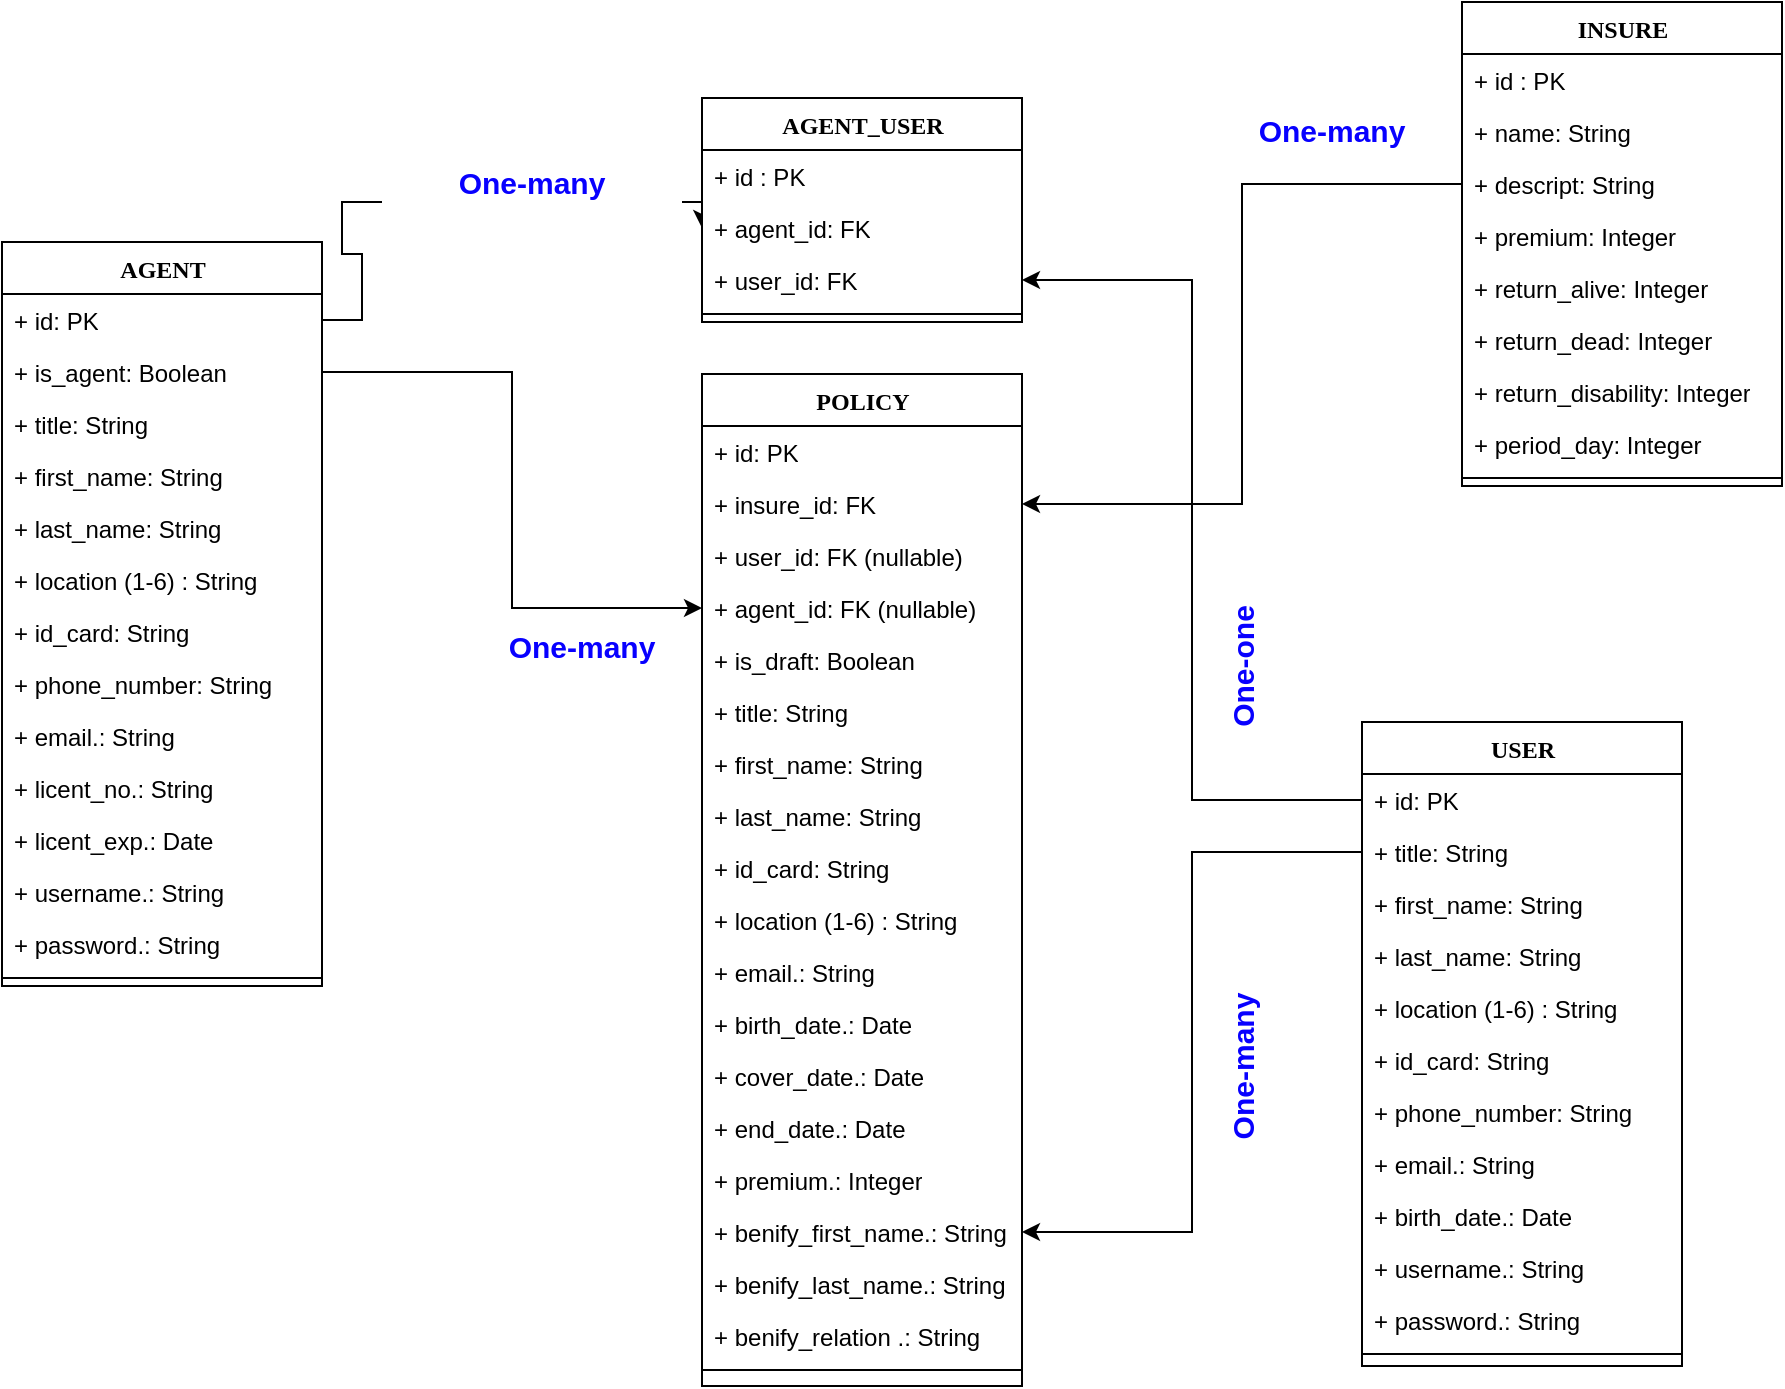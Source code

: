 <mxfile version="20.5.3" type="github">
  <diagram name="Page-1" id="9f46799a-70d6-7492-0946-bef42562c5a5">
    <mxGraphModel dx="1292" dy="720" grid="1" gridSize="10" guides="1" tooltips="1" connect="1" arrows="1" fold="1" page="1" pageScale="1" pageWidth="1100" pageHeight="850" background="none" math="0" shadow="0">
      <root>
        <mxCell id="0" />
        <mxCell id="1" parent="0" />
        <mxCell id="Q3hhoVopSCbzSPAqUIEd-58" style="edgeStyle=orthogonalEdgeStyle;rounded=0;orthogonalLoop=1;jettySize=auto;html=1;entryX=0;entryY=0.5;entryDx=0;entryDy=0;exitX=1;exitY=0.5;exitDx=0;exitDy=0;startArrow=none;" edge="1" parent="1" source="Q3hhoVopSCbzSPAqUIEd-68" target="Q3hhoVopSCbzSPAqUIEd-50">
          <mxGeometry relative="1" as="geometry" />
        </mxCell>
        <mxCell id="78961159f06e98e8-17" value="AGENT" style="swimlane;html=1;fontStyle=1;align=center;verticalAlign=top;childLayout=stackLayout;horizontal=1;startSize=26;horizontalStack=0;resizeParent=1;resizeLast=0;collapsible=1;marginBottom=0;swimlaneFillColor=#ffffff;rounded=0;shadow=0;comic=0;labelBackgroundColor=none;strokeWidth=1;fillColor=none;fontFamily=Verdana;fontSize=12" parent="1" vertex="1">
          <mxGeometry x="100" y="220" width="160" height="372" as="geometry" />
        </mxCell>
        <mxCell id="78961159f06e98e8-21" value="+ id: PK" style="text;html=1;strokeColor=none;fillColor=none;align=left;verticalAlign=top;spacingLeft=4;spacingRight=4;whiteSpace=wrap;overflow=hidden;rotatable=0;points=[[0,0.5],[1,0.5]];portConstraint=eastwest;" parent="78961159f06e98e8-17" vertex="1">
          <mxGeometry y="26" width="160" height="26" as="geometry" />
        </mxCell>
        <mxCell id="78961159f06e98e8-23" value="+ is_agent: Boolean" style="text;html=1;strokeColor=none;fillColor=none;align=left;verticalAlign=top;spacingLeft=4;spacingRight=4;whiteSpace=wrap;overflow=hidden;rotatable=0;points=[[0,0.5],[1,0.5]];portConstraint=eastwest;" parent="78961159f06e98e8-17" vertex="1">
          <mxGeometry y="52" width="160" height="26" as="geometry" />
        </mxCell>
        <mxCell id="78961159f06e98e8-25" value="+ title: String" style="text;html=1;strokeColor=none;fillColor=none;align=left;verticalAlign=top;spacingLeft=4;spacingRight=4;whiteSpace=wrap;overflow=hidden;rotatable=0;points=[[0,0.5],[1,0.5]];portConstraint=eastwest;" parent="78961159f06e98e8-17" vertex="1">
          <mxGeometry y="78" width="160" height="26" as="geometry" />
        </mxCell>
        <mxCell id="78961159f06e98e8-26" value="+ first_name: String" style="text;html=1;strokeColor=none;fillColor=none;align=left;verticalAlign=top;spacingLeft=4;spacingRight=4;whiteSpace=wrap;overflow=hidden;rotatable=0;points=[[0,0.5],[1,0.5]];portConstraint=eastwest;" parent="78961159f06e98e8-17" vertex="1">
          <mxGeometry y="104" width="160" height="26" as="geometry" />
        </mxCell>
        <mxCell id="78961159f06e98e8-20" value="+ last_name: String" style="text;html=1;strokeColor=none;fillColor=none;align=left;verticalAlign=top;spacingLeft=4;spacingRight=4;whiteSpace=wrap;overflow=hidden;rotatable=0;points=[[0,0.5],[1,0.5]];portConstraint=eastwest;" parent="78961159f06e98e8-17" vertex="1">
          <mxGeometry y="130" width="160" height="26" as="geometry" />
        </mxCell>
        <mxCell id="Q3hhoVopSCbzSPAqUIEd-2" value="+ location (1-6) : String" style="text;html=1;strokeColor=none;fillColor=none;align=left;verticalAlign=top;spacingLeft=4;spacingRight=4;whiteSpace=wrap;overflow=hidden;rotatable=0;points=[[0,0.5],[1,0.5]];portConstraint=eastwest;" vertex="1" parent="78961159f06e98e8-17">
          <mxGeometry y="156" width="160" height="26" as="geometry" />
        </mxCell>
        <mxCell id="78961159f06e98e8-24" value="+ id_card: String" style="text;html=1;strokeColor=none;fillColor=none;align=left;verticalAlign=top;spacingLeft=4;spacingRight=4;whiteSpace=wrap;overflow=hidden;rotatable=0;points=[[0,0.5],[1,0.5]];portConstraint=eastwest;" parent="78961159f06e98e8-17" vertex="1">
          <mxGeometry y="182" width="160" height="26" as="geometry" />
        </mxCell>
        <mxCell id="Q3hhoVopSCbzSPAqUIEd-1" value="+ phone_number: String" style="text;html=1;strokeColor=none;fillColor=none;align=left;verticalAlign=top;spacingLeft=4;spacingRight=4;whiteSpace=wrap;overflow=hidden;rotatable=0;points=[[0,0.5],[1,0.5]];portConstraint=eastwest;" vertex="1" parent="78961159f06e98e8-17">
          <mxGeometry y="208" width="160" height="26" as="geometry" />
        </mxCell>
        <mxCell id="Q3hhoVopSCbzSPAqUIEd-6" value="+ email.: String" style="text;html=1;strokeColor=none;fillColor=none;align=left;verticalAlign=top;spacingLeft=4;spacingRight=4;whiteSpace=wrap;overflow=hidden;rotatable=0;points=[[0,0.5],[1,0.5]];portConstraint=eastwest;" vertex="1" parent="78961159f06e98e8-17">
          <mxGeometry y="234" width="160" height="26" as="geometry" />
        </mxCell>
        <mxCell id="Q3hhoVopSCbzSPAqUIEd-4" value="+ licent_no.: String" style="text;html=1;strokeColor=none;fillColor=none;align=left;verticalAlign=top;spacingLeft=4;spacingRight=4;whiteSpace=wrap;overflow=hidden;rotatable=0;points=[[0,0.5],[1,0.5]];portConstraint=eastwest;" vertex="1" parent="78961159f06e98e8-17">
          <mxGeometry y="260" width="160" height="26" as="geometry" />
        </mxCell>
        <mxCell id="Q3hhoVopSCbzSPAqUIEd-5" value="+ licent_exp.: Date" style="text;html=1;strokeColor=none;fillColor=none;align=left;verticalAlign=top;spacingLeft=4;spacingRight=4;whiteSpace=wrap;overflow=hidden;rotatable=0;points=[[0,0.5],[1,0.5]];portConstraint=eastwest;" vertex="1" parent="78961159f06e98e8-17">
          <mxGeometry y="286" width="160" height="26" as="geometry" />
        </mxCell>
        <mxCell id="78961159f06e98e8-27" value="+ username.: String" style="text;html=1;strokeColor=none;fillColor=none;align=left;verticalAlign=top;spacingLeft=4;spacingRight=4;whiteSpace=wrap;overflow=hidden;rotatable=0;points=[[0,0.5],[1,0.5]];portConstraint=eastwest;" parent="78961159f06e98e8-17" vertex="1">
          <mxGeometry y="312" width="160" height="26" as="geometry" />
        </mxCell>
        <mxCell id="Q3hhoVopSCbzSPAqUIEd-7" value="+ password.: String" style="text;html=1;strokeColor=none;fillColor=none;align=left;verticalAlign=top;spacingLeft=4;spacingRight=4;whiteSpace=wrap;overflow=hidden;rotatable=0;points=[[0,0.5],[1,0.5]];portConstraint=eastwest;" vertex="1" parent="78961159f06e98e8-17">
          <mxGeometry y="338" width="160" height="26" as="geometry" />
        </mxCell>
        <mxCell id="78961159f06e98e8-19" value="" style="line;html=1;strokeWidth=1;fillColor=none;align=left;verticalAlign=middle;spacingTop=-1;spacingLeft=3;spacingRight=3;rotatable=0;labelPosition=right;points=[];portConstraint=eastwest;" parent="78961159f06e98e8-17" vertex="1">
          <mxGeometry y="364" width="160" height="8" as="geometry" />
        </mxCell>
        <mxCell id="78961159f06e98e8-30" value="INSURE" style="swimlane;html=1;fontStyle=1;align=center;verticalAlign=top;childLayout=stackLayout;horizontal=1;startSize=26;horizontalStack=0;resizeParent=1;resizeLast=0;collapsible=1;marginBottom=0;swimlaneFillColor=#ffffff;rounded=0;shadow=0;comic=0;labelBackgroundColor=none;strokeWidth=1;fillColor=none;fontFamily=Verdana;fontSize=12" parent="1" vertex="1">
          <mxGeometry x="830" y="100" width="160" height="242" as="geometry" />
        </mxCell>
        <mxCell id="78961159f06e98e8-31" value="+ id : PK" style="text;html=1;strokeColor=none;fillColor=none;align=left;verticalAlign=top;spacingLeft=4;spacingRight=4;whiteSpace=wrap;overflow=hidden;rotatable=0;points=[[0,0.5],[1,0.5]];portConstraint=eastwest;" parent="78961159f06e98e8-30" vertex="1">
          <mxGeometry y="26" width="160" height="26" as="geometry" />
        </mxCell>
        <mxCell id="78961159f06e98e8-32" value="+ name: String" style="text;html=1;strokeColor=none;fillColor=none;align=left;verticalAlign=top;spacingLeft=4;spacingRight=4;whiteSpace=wrap;overflow=hidden;rotatable=0;points=[[0,0.5],[1,0.5]];portConstraint=eastwest;" parent="78961159f06e98e8-30" vertex="1">
          <mxGeometry y="52" width="160" height="26" as="geometry" />
        </mxCell>
        <mxCell id="78961159f06e98e8-33" value="+ descript: String" style="text;html=1;strokeColor=none;fillColor=none;align=left;verticalAlign=top;spacingLeft=4;spacingRight=4;whiteSpace=wrap;overflow=hidden;rotatable=0;points=[[0,0.5],[1,0.5]];portConstraint=eastwest;" parent="78961159f06e98e8-30" vertex="1">
          <mxGeometry y="78" width="160" height="26" as="geometry" />
        </mxCell>
        <mxCell id="78961159f06e98e8-34" value="+ premium: Integer" style="text;html=1;strokeColor=none;fillColor=none;align=left;verticalAlign=top;spacingLeft=4;spacingRight=4;whiteSpace=wrap;overflow=hidden;rotatable=0;points=[[0,0.5],[1,0.5]];portConstraint=eastwest;" parent="78961159f06e98e8-30" vertex="1">
          <mxGeometry y="104" width="160" height="26" as="geometry" />
        </mxCell>
        <mxCell id="78961159f06e98e8-36" value="+ return_alive: Integer" style="text;html=1;strokeColor=none;fillColor=none;align=left;verticalAlign=top;spacingLeft=4;spacingRight=4;whiteSpace=wrap;overflow=hidden;rotatable=0;points=[[0,0.5],[1,0.5]];portConstraint=eastwest;" parent="78961159f06e98e8-30" vertex="1">
          <mxGeometry y="130" width="160" height="26" as="geometry" />
        </mxCell>
        <mxCell id="78961159f06e98e8-40" value="+ return_dead: Integer" style="text;html=1;strokeColor=none;fillColor=none;align=left;verticalAlign=top;spacingLeft=4;spacingRight=4;whiteSpace=wrap;overflow=hidden;rotatable=0;points=[[0,0.5],[1,0.5]];portConstraint=eastwest;" parent="78961159f06e98e8-30" vertex="1">
          <mxGeometry y="156" width="160" height="26" as="geometry" />
        </mxCell>
        <mxCell id="78961159f06e98e8-39" value="+ return_disability: Integer" style="text;html=1;strokeColor=none;fillColor=none;align=left;verticalAlign=top;spacingLeft=4;spacingRight=4;whiteSpace=wrap;overflow=hidden;rotatable=0;points=[[0,0.5],[1,0.5]];portConstraint=eastwest;" parent="78961159f06e98e8-30" vertex="1">
          <mxGeometry y="182" width="160" height="26" as="geometry" />
        </mxCell>
        <mxCell id="78961159f06e98e8-37" value="+ period_day: Integer" style="text;html=1;strokeColor=none;fillColor=none;align=left;verticalAlign=top;spacingLeft=4;spacingRight=4;whiteSpace=wrap;overflow=hidden;rotatable=0;points=[[0,0.5],[1,0.5]];portConstraint=eastwest;" parent="78961159f06e98e8-30" vertex="1">
          <mxGeometry y="208" width="160" height="26" as="geometry" />
        </mxCell>
        <mxCell id="78961159f06e98e8-38" value="" style="line;html=1;strokeWidth=1;fillColor=none;align=left;verticalAlign=middle;spacingTop=-1;spacingLeft=3;spacingRight=3;rotatable=0;labelPosition=right;points=[];portConstraint=eastwest;" parent="78961159f06e98e8-30" vertex="1">
          <mxGeometry y="234" width="160" height="8" as="geometry" />
        </mxCell>
        <mxCell id="Q3hhoVopSCbzSPAqUIEd-8" value="USER" style="swimlane;html=1;fontStyle=1;align=center;verticalAlign=top;childLayout=stackLayout;horizontal=1;startSize=26;horizontalStack=0;resizeParent=1;resizeLast=0;collapsible=1;marginBottom=0;swimlaneFillColor=#ffffff;rounded=0;shadow=0;comic=0;labelBackgroundColor=none;strokeWidth=1;fillColor=none;fontFamily=Verdana;fontSize=12" vertex="1" parent="1">
          <mxGeometry x="780" y="460" width="160" height="322" as="geometry" />
        </mxCell>
        <mxCell id="Q3hhoVopSCbzSPAqUIEd-9" value="+ id: PK" style="text;html=1;strokeColor=none;fillColor=none;align=left;verticalAlign=top;spacingLeft=4;spacingRight=4;whiteSpace=wrap;overflow=hidden;rotatable=0;points=[[0,0.5],[1,0.5]];portConstraint=eastwest;" vertex="1" parent="Q3hhoVopSCbzSPAqUIEd-8">
          <mxGeometry y="26" width="160" height="26" as="geometry" />
        </mxCell>
        <mxCell id="Q3hhoVopSCbzSPAqUIEd-11" value="+ title: String" style="text;html=1;strokeColor=none;fillColor=none;align=left;verticalAlign=top;spacingLeft=4;spacingRight=4;whiteSpace=wrap;overflow=hidden;rotatable=0;points=[[0,0.5],[1,0.5]];portConstraint=eastwest;" vertex="1" parent="Q3hhoVopSCbzSPAqUIEd-8">
          <mxGeometry y="52" width="160" height="26" as="geometry" />
        </mxCell>
        <mxCell id="Q3hhoVopSCbzSPAqUIEd-12" value="+ first_name: String" style="text;html=1;strokeColor=none;fillColor=none;align=left;verticalAlign=top;spacingLeft=4;spacingRight=4;whiteSpace=wrap;overflow=hidden;rotatable=0;points=[[0,0.5],[1,0.5]];portConstraint=eastwest;" vertex="1" parent="Q3hhoVopSCbzSPAqUIEd-8">
          <mxGeometry y="78" width="160" height="26" as="geometry" />
        </mxCell>
        <mxCell id="Q3hhoVopSCbzSPAqUIEd-13" value="+ last_name: String" style="text;html=1;strokeColor=none;fillColor=none;align=left;verticalAlign=top;spacingLeft=4;spacingRight=4;whiteSpace=wrap;overflow=hidden;rotatable=0;points=[[0,0.5],[1,0.5]];portConstraint=eastwest;" vertex="1" parent="Q3hhoVopSCbzSPAqUIEd-8">
          <mxGeometry y="104" width="160" height="26" as="geometry" />
        </mxCell>
        <mxCell id="Q3hhoVopSCbzSPAqUIEd-14" value="+ location (1-6) : String" style="text;html=1;strokeColor=none;fillColor=none;align=left;verticalAlign=top;spacingLeft=4;spacingRight=4;whiteSpace=wrap;overflow=hidden;rotatable=0;points=[[0,0.5],[1,0.5]];portConstraint=eastwest;" vertex="1" parent="Q3hhoVopSCbzSPAqUIEd-8">
          <mxGeometry y="130" width="160" height="26" as="geometry" />
        </mxCell>
        <mxCell id="Q3hhoVopSCbzSPAqUIEd-15" value="+ id_card: String" style="text;html=1;strokeColor=none;fillColor=none;align=left;verticalAlign=top;spacingLeft=4;spacingRight=4;whiteSpace=wrap;overflow=hidden;rotatable=0;points=[[0,0.5],[1,0.5]];portConstraint=eastwest;" vertex="1" parent="Q3hhoVopSCbzSPAqUIEd-8">
          <mxGeometry y="156" width="160" height="26" as="geometry" />
        </mxCell>
        <mxCell id="Q3hhoVopSCbzSPAqUIEd-16" value="+ phone_number: String" style="text;html=1;strokeColor=none;fillColor=none;align=left;verticalAlign=top;spacingLeft=4;spacingRight=4;whiteSpace=wrap;overflow=hidden;rotatable=0;points=[[0,0.5],[1,0.5]];portConstraint=eastwest;" vertex="1" parent="Q3hhoVopSCbzSPAqUIEd-8">
          <mxGeometry y="182" width="160" height="26" as="geometry" />
        </mxCell>
        <mxCell id="Q3hhoVopSCbzSPAqUIEd-17" value="+ email.: String" style="text;html=1;strokeColor=none;fillColor=none;align=left;verticalAlign=top;spacingLeft=4;spacingRight=4;whiteSpace=wrap;overflow=hidden;rotatable=0;points=[[0,0.5],[1,0.5]];portConstraint=eastwest;" vertex="1" parent="Q3hhoVopSCbzSPAqUIEd-8">
          <mxGeometry y="208" width="160" height="26" as="geometry" />
        </mxCell>
        <mxCell id="Q3hhoVopSCbzSPAqUIEd-19" value="+ birth_date.: Date" style="text;html=1;strokeColor=none;fillColor=none;align=left;verticalAlign=top;spacingLeft=4;spacingRight=4;whiteSpace=wrap;overflow=hidden;rotatable=0;points=[[0,0.5],[1,0.5]];portConstraint=eastwest;" vertex="1" parent="Q3hhoVopSCbzSPAqUIEd-8">
          <mxGeometry y="234" width="160" height="26" as="geometry" />
        </mxCell>
        <mxCell id="Q3hhoVopSCbzSPAqUIEd-20" value="+ username.: String" style="text;html=1;strokeColor=none;fillColor=none;align=left;verticalAlign=top;spacingLeft=4;spacingRight=4;whiteSpace=wrap;overflow=hidden;rotatable=0;points=[[0,0.5],[1,0.5]];portConstraint=eastwest;" vertex="1" parent="Q3hhoVopSCbzSPAqUIEd-8">
          <mxGeometry y="260" width="160" height="26" as="geometry" />
        </mxCell>
        <mxCell id="Q3hhoVopSCbzSPAqUIEd-21" value="+ password.: String" style="text;html=1;strokeColor=none;fillColor=none;align=left;verticalAlign=top;spacingLeft=4;spacingRight=4;whiteSpace=wrap;overflow=hidden;rotatable=0;points=[[0,0.5],[1,0.5]];portConstraint=eastwest;" vertex="1" parent="Q3hhoVopSCbzSPAqUIEd-8">
          <mxGeometry y="286" width="160" height="26" as="geometry" />
        </mxCell>
        <mxCell id="Q3hhoVopSCbzSPAqUIEd-22" value="" style="line;html=1;strokeWidth=1;fillColor=none;align=left;verticalAlign=middle;spacingTop=-1;spacingLeft=3;spacingRight=3;rotatable=0;labelPosition=right;points=[];portConstraint=eastwest;" vertex="1" parent="Q3hhoVopSCbzSPAqUIEd-8">
          <mxGeometry y="312" width="160" height="8" as="geometry" />
        </mxCell>
        <mxCell id="Q3hhoVopSCbzSPAqUIEd-26" value="POLICY" style="swimlane;html=1;fontStyle=1;align=center;verticalAlign=top;childLayout=stackLayout;horizontal=1;startSize=26;horizontalStack=0;resizeParent=1;resizeLast=0;collapsible=1;marginBottom=0;swimlaneFillColor=#ffffff;rounded=0;shadow=0;comic=0;labelBackgroundColor=none;strokeWidth=1;fillColor=none;fontFamily=Verdana;fontSize=12" vertex="1" parent="1">
          <mxGeometry x="450" y="286" width="160" height="506" as="geometry" />
        </mxCell>
        <mxCell id="Q3hhoVopSCbzSPAqUIEd-27" value="+ id: PK" style="text;html=1;strokeColor=none;fillColor=none;align=left;verticalAlign=top;spacingLeft=4;spacingRight=4;whiteSpace=wrap;overflow=hidden;rotatable=0;points=[[0,0.5],[1,0.5]];portConstraint=eastwest;" vertex="1" parent="Q3hhoVopSCbzSPAqUIEd-26">
          <mxGeometry y="26" width="160" height="26" as="geometry" />
        </mxCell>
        <mxCell id="Q3hhoVopSCbzSPAqUIEd-41" value="+ insure_id: FK" style="text;html=1;strokeColor=none;fillColor=none;align=left;verticalAlign=top;spacingLeft=4;spacingRight=4;whiteSpace=wrap;overflow=hidden;rotatable=0;points=[[0,0.5],[1,0.5]];portConstraint=eastwest;" vertex="1" parent="Q3hhoVopSCbzSPAqUIEd-26">
          <mxGeometry y="52" width="160" height="26" as="geometry" />
        </mxCell>
        <mxCell id="Q3hhoVopSCbzSPAqUIEd-42" value="+ user_id: FK (nullable)" style="text;html=1;strokeColor=none;fillColor=none;align=left;verticalAlign=top;spacingLeft=4;spacingRight=4;whiteSpace=wrap;overflow=hidden;rotatable=0;points=[[0,0.5],[1,0.5]];portConstraint=eastwest;" vertex="1" parent="Q3hhoVopSCbzSPAqUIEd-26">
          <mxGeometry y="78" width="160" height="26" as="geometry" />
        </mxCell>
        <mxCell id="Q3hhoVopSCbzSPAqUIEd-43" value="+ agent_id: FK (nullable)" style="text;html=1;strokeColor=none;fillColor=none;align=left;verticalAlign=top;spacingLeft=4;spacingRight=4;whiteSpace=wrap;overflow=hidden;rotatable=0;points=[[0,0.5],[1,0.5]];portConstraint=eastwest;" vertex="1" parent="Q3hhoVopSCbzSPAqUIEd-26">
          <mxGeometry y="104" width="160" height="26" as="geometry" />
        </mxCell>
        <mxCell id="Q3hhoVopSCbzSPAqUIEd-28" value="+ is_draft: Boolean" style="text;html=1;strokeColor=none;fillColor=none;align=left;verticalAlign=top;spacingLeft=4;spacingRight=4;whiteSpace=wrap;overflow=hidden;rotatable=0;points=[[0,0.5],[1,0.5]];portConstraint=eastwest;" vertex="1" parent="Q3hhoVopSCbzSPAqUIEd-26">
          <mxGeometry y="130" width="160" height="26" as="geometry" />
        </mxCell>
        <mxCell id="Q3hhoVopSCbzSPAqUIEd-29" value="+ title: String" style="text;html=1;strokeColor=none;fillColor=none;align=left;verticalAlign=top;spacingLeft=4;spacingRight=4;whiteSpace=wrap;overflow=hidden;rotatable=0;points=[[0,0.5],[1,0.5]];portConstraint=eastwest;" vertex="1" parent="Q3hhoVopSCbzSPAqUIEd-26">
          <mxGeometry y="156" width="160" height="26" as="geometry" />
        </mxCell>
        <mxCell id="Q3hhoVopSCbzSPAqUIEd-30" value="+ first_name: String" style="text;html=1;strokeColor=none;fillColor=none;align=left;verticalAlign=top;spacingLeft=4;spacingRight=4;whiteSpace=wrap;overflow=hidden;rotatable=0;points=[[0,0.5],[1,0.5]];portConstraint=eastwest;" vertex="1" parent="Q3hhoVopSCbzSPAqUIEd-26">
          <mxGeometry y="182" width="160" height="26" as="geometry" />
        </mxCell>
        <mxCell id="Q3hhoVopSCbzSPAqUIEd-31" value="+ last_name: String" style="text;html=1;strokeColor=none;fillColor=none;align=left;verticalAlign=top;spacingLeft=4;spacingRight=4;whiteSpace=wrap;overflow=hidden;rotatable=0;points=[[0,0.5],[1,0.5]];portConstraint=eastwest;" vertex="1" parent="Q3hhoVopSCbzSPAqUIEd-26">
          <mxGeometry y="208" width="160" height="26" as="geometry" />
        </mxCell>
        <mxCell id="Q3hhoVopSCbzSPAqUIEd-33" value="+ id_card: String" style="text;html=1;strokeColor=none;fillColor=none;align=left;verticalAlign=top;spacingLeft=4;spacingRight=4;whiteSpace=wrap;overflow=hidden;rotatable=0;points=[[0,0.5],[1,0.5]];portConstraint=eastwest;" vertex="1" parent="Q3hhoVopSCbzSPAqUIEd-26">
          <mxGeometry y="234" width="160" height="26" as="geometry" />
        </mxCell>
        <mxCell id="Q3hhoVopSCbzSPAqUIEd-32" value="+ location (1-6) : String" style="text;html=1;strokeColor=none;fillColor=none;align=left;verticalAlign=top;spacingLeft=4;spacingRight=4;whiteSpace=wrap;overflow=hidden;rotatable=0;points=[[0,0.5],[1,0.5]];portConstraint=eastwest;" vertex="1" parent="Q3hhoVopSCbzSPAqUIEd-26">
          <mxGeometry y="260" width="160" height="26" as="geometry" />
        </mxCell>
        <mxCell id="Q3hhoVopSCbzSPAqUIEd-35" value="+ email.: String" style="text;html=1;strokeColor=none;fillColor=none;align=left;verticalAlign=top;spacingLeft=4;spacingRight=4;whiteSpace=wrap;overflow=hidden;rotatable=0;points=[[0,0.5],[1,0.5]];portConstraint=eastwest;" vertex="1" parent="Q3hhoVopSCbzSPAqUIEd-26">
          <mxGeometry y="286" width="160" height="26" as="geometry" />
        </mxCell>
        <mxCell id="Q3hhoVopSCbzSPAqUIEd-37" value="+ birth_date.: Date" style="text;html=1;strokeColor=none;fillColor=none;align=left;verticalAlign=top;spacingLeft=4;spacingRight=4;whiteSpace=wrap;overflow=hidden;rotatable=0;points=[[0,0.5],[1,0.5]];portConstraint=eastwest;" vertex="1" parent="Q3hhoVopSCbzSPAqUIEd-26">
          <mxGeometry y="312" width="160" height="26" as="geometry" />
        </mxCell>
        <mxCell id="Q3hhoVopSCbzSPAqUIEd-44" value="+ cover_date.: Date" style="text;html=1;strokeColor=none;fillColor=none;align=left;verticalAlign=top;spacingLeft=4;spacingRight=4;whiteSpace=wrap;overflow=hidden;rotatable=0;points=[[0,0.5],[1,0.5]];portConstraint=eastwest;" vertex="1" parent="Q3hhoVopSCbzSPAqUIEd-26">
          <mxGeometry y="338" width="160" height="26" as="geometry" />
        </mxCell>
        <mxCell id="Q3hhoVopSCbzSPAqUIEd-45" value="+ end_date.: Date" style="text;html=1;strokeColor=none;fillColor=none;align=left;verticalAlign=top;spacingLeft=4;spacingRight=4;whiteSpace=wrap;overflow=hidden;rotatable=0;points=[[0,0.5],[1,0.5]];portConstraint=eastwest;" vertex="1" parent="Q3hhoVopSCbzSPAqUIEd-26">
          <mxGeometry y="364" width="160" height="26" as="geometry" />
        </mxCell>
        <mxCell id="Q3hhoVopSCbzSPAqUIEd-36" value="+ premium.: Integer&lt;br&gt;" style="text;html=1;strokeColor=none;fillColor=none;align=left;verticalAlign=top;spacingLeft=4;spacingRight=4;whiteSpace=wrap;overflow=hidden;rotatable=0;points=[[0,0.5],[1,0.5]];portConstraint=eastwest;" vertex="1" parent="Q3hhoVopSCbzSPAqUIEd-26">
          <mxGeometry y="390" width="160" height="26" as="geometry" />
        </mxCell>
        <mxCell id="Q3hhoVopSCbzSPAqUIEd-38" value="+ benify_first_name.: String" style="text;html=1;strokeColor=none;fillColor=none;align=left;verticalAlign=top;spacingLeft=4;spacingRight=4;whiteSpace=wrap;overflow=hidden;rotatable=0;points=[[0,0.5],[1,0.5]];portConstraint=eastwest;" vertex="1" parent="Q3hhoVopSCbzSPAqUIEd-26">
          <mxGeometry y="416" width="160" height="26" as="geometry" />
        </mxCell>
        <mxCell id="Q3hhoVopSCbzSPAqUIEd-46" value="+ benify_last_name.: String" style="text;html=1;strokeColor=none;fillColor=none;align=left;verticalAlign=top;spacingLeft=4;spacingRight=4;whiteSpace=wrap;overflow=hidden;rotatable=0;points=[[0,0.5],[1,0.5]];portConstraint=eastwest;" vertex="1" parent="Q3hhoVopSCbzSPAqUIEd-26">
          <mxGeometry y="442" width="160" height="26" as="geometry" />
        </mxCell>
        <mxCell id="Q3hhoVopSCbzSPAqUIEd-47" value="+ benify_relation .: String" style="text;html=1;strokeColor=none;fillColor=none;align=left;verticalAlign=top;spacingLeft=4;spacingRight=4;whiteSpace=wrap;overflow=hidden;rotatable=0;points=[[0,0.5],[1,0.5]];portConstraint=eastwest;" vertex="1" parent="Q3hhoVopSCbzSPAqUIEd-26">
          <mxGeometry y="468" width="160" height="26" as="geometry" />
        </mxCell>
        <mxCell id="Q3hhoVopSCbzSPAqUIEd-40" value="" style="line;html=1;strokeWidth=1;fillColor=none;align=left;verticalAlign=middle;spacingTop=-1;spacingLeft=3;spacingRight=3;rotatable=0;labelPosition=right;points=[];portConstraint=eastwest;" vertex="1" parent="Q3hhoVopSCbzSPAqUIEd-26">
          <mxGeometry y="494" width="160" height="8" as="geometry" />
        </mxCell>
        <mxCell id="Q3hhoVopSCbzSPAqUIEd-48" value="AGENT_USER" style="swimlane;html=1;fontStyle=1;align=center;verticalAlign=top;childLayout=stackLayout;horizontal=1;startSize=26;horizontalStack=0;resizeParent=1;resizeLast=0;collapsible=1;marginBottom=0;swimlaneFillColor=#ffffff;rounded=0;shadow=0;comic=0;labelBackgroundColor=none;strokeWidth=1;fillColor=none;fontFamily=Verdana;fontSize=12" vertex="1" parent="1">
          <mxGeometry x="450" y="148" width="160" height="112" as="geometry" />
        </mxCell>
        <mxCell id="Q3hhoVopSCbzSPAqUIEd-49" value="+ id : PK" style="text;html=1;strokeColor=none;fillColor=none;align=left;verticalAlign=top;spacingLeft=4;spacingRight=4;whiteSpace=wrap;overflow=hidden;rotatable=0;points=[[0,0.5],[1,0.5]];portConstraint=eastwest;" vertex="1" parent="Q3hhoVopSCbzSPAqUIEd-48">
          <mxGeometry y="26" width="160" height="26" as="geometry" />
        </mxCell>
        <mxCell id="Q3hhoVopSCbzSPAqUIEd-50" value="+ agent_id: FK" style="text;html=1;strokeColor=none;fillColor=none;align=left;verticalAlign=top;spacingLeft=4;spacingRight=4;whiteSpace=wrap;overflow=hidden;rotatable=0;points=[[0,0.5],[1,0.5]];portConstraint=eastwest;" vertex="1" parent="Q3hhoVopSCbzSPAqUIEd-48">
          <mxGeometry y="52" width="160" height="26" as="geometry" />
        </mxCell>
        <mxCell id="Q3hhoVopSCbzSPAqUIEd-51" value="+ user_id: FK" style="text;html=1;strokeColor=none;fillColor=none;align=left;verticalAlign=top;spacingLeft=4;spacingRight=4;whiteSpace=wrap;overflow=hidden;rotatable=0;points=[[0,0.5],[1,0.5]];portConstraint=eastwest;" vertex="1" parent="Q3hhoVopSCbzSPAqUIEd-48">
          <mxGeometry y="78" width="160" height="26" as="geometry" />
        </mxCell>
        <mxCell id="Q3hhoVopSCbzSPAqUIEd-57" value="" style="line;html=1;strokeWidth=1;fillColor=none;align=left;verticalAlign=middle;spacingTop=-1;spacingLeft=3;spacingRight=3;rotatable=0;labelPosition=right;points=[];portConstraint=eastwest;" vertex="1" parent="Q3hhoVopSCbzSPAqUIEd-48">
          <mxGeometry y="104" width="160" height="8" as="geometry" />
        </mxCell>
        <mxCell id="Q3hhoVopSCbzSPAqUIEd-59" style="edgeStyle=orthogonalEdgeStyle;rounded=0;orthogonalLoop=1;jettySize=auto;html=1;entryX=1;entryY=0.5;entryDx=0;entryDy=0;exitX=0;exitY=0.5;exitDx=0;exitDy=0;" edge="1" parent="1" source="Q3hhoVopSCbzSPAqUIEd-9" target="Q3hhoVopSCbzSPAqUIEd-51">
          <mxGeometry relative="1" as="geometry" />
        </mxCell>
        <mxCell id="Q3hhoVopSCbzSPAqUIEd-60" style="edgeStyle=orthogonalEdgeStyle;rounded=0;orthogonalLoop=1;jettySize=auto;html=1;" edge="1" parent="1" source="78961159f06e98e8-33" target="Q3hhoVopSCbzSPAqUIEd-41">
          <mxGeometry relative="1" as="geometry" />
        </mxCell>
        <mxCell id="Q3hhoVopSCbzSPAqUIEd-61" style="edgeStyle=orthogonalEdgeStyle;rounded=0;orthogonalLoop=1;jettySize=auto;html=1;entryX=1;entryY=0.5;entryDx=0;entryDy=0;" edge="1" parent="1" source="Q3hhoVopSCbzSPAqUIEd-11" target="Q3hhoVopSCbzSPAqUIEd-38">
          <mxGeometry relative="1" as="geometry" />
        </mxCell>
        <mxCell id="Q3hhoVopSCbzSPAqUIEd-62" style="edgeStyle=orthogonalEdgeStyle;rounded=0;orthogonalLoop=1;jettySize=auto;html=1;entryX=0;entryY=0.5;entryDx=0;entryDy=0;" edge="1" parent="1" source="78961159f06e98e8-23" target="Q3hhoVopSCbzSPAqUIEd-43">
          <mxGeometry relative="1" as="geometry" />
        </mxCell>
        <mxCell id="Q3hhoVopSCbzSPAqUIEd-63" value="&lt;h1 style=&quot;font-size: 15px;&quot;&gt;One-many&lt;/h1&gt;" style="text;html=1;strokeColor=none;fillColor=none;spacing=5;spacingTop=-20;whiteSpace=wrap;overflow=hidden;rounded=0;fontSize=15;align=center;verticalAlign=middle;fontColor=#0800FF;" vertex="1" parent="1">
          <mxGeometry x="700" y="160" width="130" height="20" as="geometry" />
        </mxCell>
        <mxCell id="Q3hhoVopSCbzSPAqUIEd-65" value="&lt;h1 style=&quot;font-size: 15px;&quot;&gt;One-one&lt;/h1&gt;" style="text;html=1;strokeColor=none;fillColor=none;spacing=5;spacingTop=-20;whiteSpace=wrap;overflow=hidden;rounded=0;fontSize=15;align=center;verticalAlign=middle;fontColor=#0800FF;textDirection=ltr;horizontal=0;" vertex="1" parent="1">
          <mxGeometry x="710" y="350" width="40" height="164" as="geometry" />
        </mxCell>
        <mxCell id="Q3hhoVopSCbzSPAqUIEd-67" value="&lt;h1 style=&quot;font-size: 15px;&quot;&gt;One-many&lt;/h1&gt;" style="text;html=1;strokeColor=none;fillColor=none;spacing=5;spacingTop=-20;whiteSpace=wrap;overflow=hidden;rounded=0;fontSize=15;align=center;verticalAlign=middle;fontColor=#0800FF;textDirection=ltr;horizontal=0;" vertex="1" parent="1">
          <mxGeometry x="710" y="550" width="40" height="164" as="geometry" />
        </mxCell>
        <mxCell id="Q3hhoVopSCbzSPAqUIEd-68" value="&lt;h1 style=&quot;font-size: 15px;&quot;&gt;One-many&lt;/h1&gt;" style="text;html=1;strokeColor=none;fillColor=none;spacing=5;spacingTop=-20;whiteSpace=wrap;overflow=hidden;rounded=0;fontSize=15;align=center;verticalAlign=middle;fontColor=#0800FF;textDirection=ltr;horizontal=1;" vertex="1" parent="1">
          <mxGeometry x="290" y="174" width="150" height="52" as="geometry" />
        </mxCell>
        <mxCell id="Q3hhoVopSCbzSPAqUIEd-69" value="" style="edgeStyle=orthogonalEdgeStyle;rounded=0;orthogonalLoop=1;jettySize=auto;html=1;entryX=0;entryY=0.5;entryDx=0;entryDy=0;exitX=1;exitY=0.5;exitDx=0;exitDy=0;endArrow=none;" edge="1" parent="1" source="78961159f06e98e8-21" target="Q3hhoVopSCbzSPAqUIEd-68">
          <mxGeometry relative="1" as="geometry">
            <mxPoint x="260" y="259" as="sourcePoint" />
            <mxPoint x="450.0" y="213" as="targetPoint" />
          </mxGeometry>
        </mxCell>
        <mxCell id="Q3hhoVopSCbzSPAqUIEd-70" value="&lt;h1 style=&quot;font-size: 15px;&quot;&gt;One-many&lt;/h1&gt;" style="text;html=1;strokeColor=none;fillColor=none;spacing=5;spacingTop=-20;whiteSpace=wrap;overflow=hidden;rounded=0;fontSize=15;align=center;verticalAlign=middle;fontColor=#0800FF;textDirection=ltr;horizontal=1;" vertex="1" parent="1">
          <mxGeometry x="330" y="415" width="120" height="34" as="geometry" />
        </mxCell>
      </root>
    </mxGraphModel>
  </diagram>
</mxfile>
